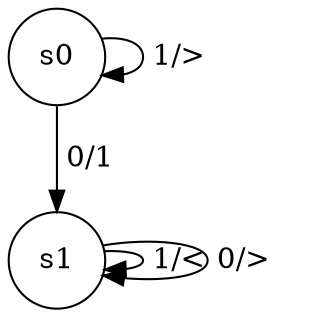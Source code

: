 digraph { 
graph [splines = true] node [height=0.4 shape=circle]
s0 -> s0[label=" 1/>"];
s0 -> s1[label=" 0/1"];
s1 -> s1[label=" 1/<"];
s1 -> s1[label=" 0/>"];
}